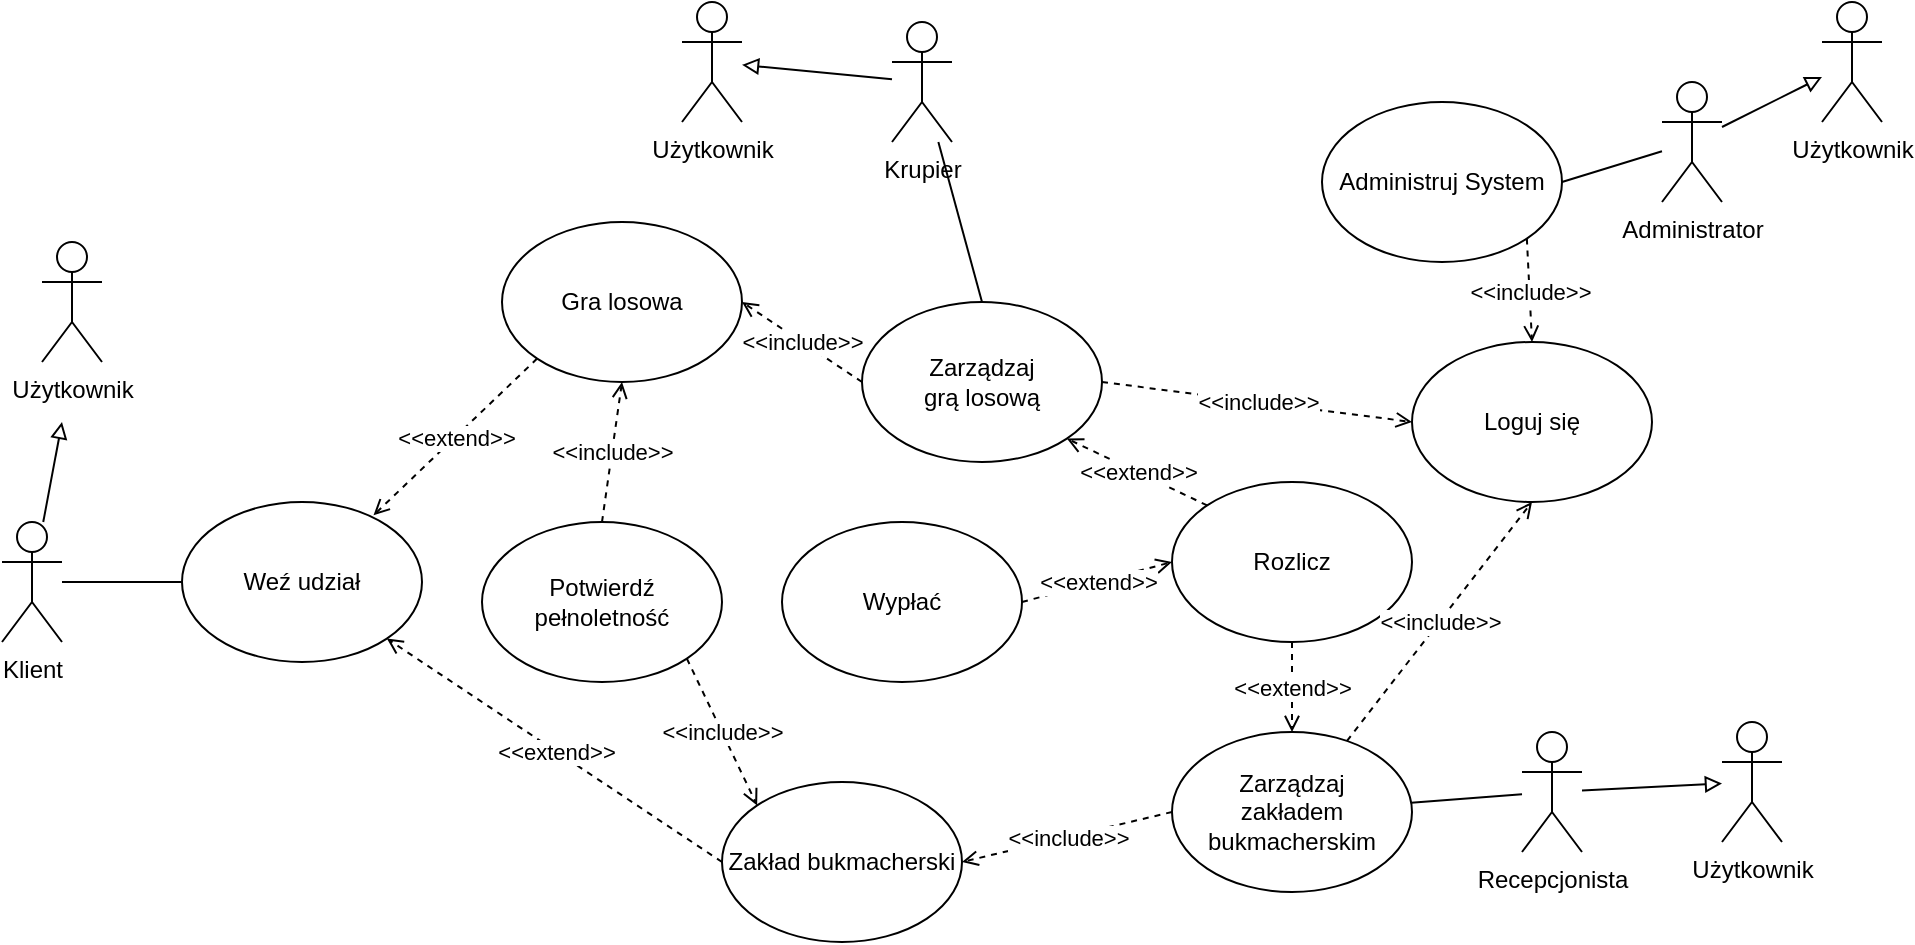 <mxfile version="26.1.1">
  <diagram name="Page-1" id="c4acf3e9-155e-7222-9cf6-157b1a14988f">
    <mxGraphModel dx="419" dy="514" grid="1" gridSize="10" guides="1" tooltips="1" connect="1" arrows="1" fold="1" page="1" pageScale="1" pageWidth="1100" pageHeight="850" background="none" math="0" shadow="0">
      <root>
        <mxCell id="0" />
        <mxCell id="1" parent="0" />
        <mxCell id="vp1Ev-h1PS9OKGyUTr1B-1" value="Klient&lt;div&gt;&lt;br&gt;&lt;/div&gt;" style="shape=umlActor;verticalLabelPosition=bottom;verticalAlign=top;html=1;outlineConnect=0;" parent="1" vertex="1">
          <mxGeometry x="90" y="450" width="30" height="60" as="geometry" />
        </mxCell>
        <mxCell id="vp1Ev-h1PS9OKGyUTr1B-5" value="&lt;div&gt;Krupier&lt;/div&gt;&lt;div&gt;&lt;br&gt;&lt;/div&gt;" style="shape=umlActor;verticalLabelPosition=bottom;verticalAlign=top;html=1;outlineConnect=0;" parent="1" vertex="1">
          <mxGeometry x="535" y="200" width="30" height="60" as="geometry" />
        </mxCell>
        <mxCell id="vp1Ev-h1PS9OKGyUTr1B-6" value="&lt;div&gt;Recepcjonista&lt;/div&gt;&lt;div&gt;&lt;br&gt;&lt;/div&gt;" style="shape=umlActor;verticalLabelPosition=bottom;verticalAlign=top;html=1;outlineConnect=0;" parent="1" vertex="1">
          <mxGeometry x="850" y="555" width="30" height="60" as="geometry" />
        </mxCell>
        <mxCell id="vp1Ev-h1PS9OKGyUTr1B-7" value="&lt;div&gt;Administrator&lt;/div&gt;&lt;div&gt;&lt;br&gt;&lt;/div&gt;" style="shape=umlActor;verticalLabelPosition=bottom;verticalAlign=top;html=1;outlineConnect=0;" parent="1" vertex="1">
          <mxGeometry x="920" y="230" width="30" height="60" as="geometry" />
        </mxCell>
        <mxCell id="vp1Ev-h1PS9OKGyUTr1B-10" value="Administruj System" style="ellipse;whiteSpace=wrap;html=1;" parent="1" vertex="1">
          <mxGeometry x="750" y="240" width="120" height="80" as="geometry" />
        </mxCell>
        <mxCell id="21yyyPcz-Bat1MeMMOh2-1" value="Weź udział" style="ellipse;whiteSpace=wrap;html=1;" vertex="1" parent="1">
          <mxGeometry x="180" y="440" width="120" height="80" as="geometry" />
        </mxCell>
        <mxCell id="21yyyPcz-Bat1MeMMOh2-2" value="Zakład bukmacherski" style="ellipse;whiteSpace=wrap;html=1;" vertex="1" parent="1">
          <mxGeometry x="450" y="580" width="120" height="80" as="geometry" />
        </mxCell>
        <mxCell id="21yyyPcz-Bat1MeMMOh2-3" value="Gra losowa" style="ellipse;whiteSpace=wrap;html=1;" vertex="1" parent="1">
          <mxGeometry x="340" y="300" width="120" height="80" as="geometry" />
        </mxCell>
        <mxCell id="21yyyPcz-Bat1MeMMOh2-6" value="" style="endArrow=open;html=1;rounded=0;entryX=0.798;entryY=0.083;entryDx=0;entryDy=0;dashed=1;endFill=0;exitX=0;exitY=1;exitDx=0;exitDy=0;entryPerimeter=0;" edge="1" parent="1" source="21yyyPcz-Bat1MeMMOh2-3" target="21yyyPcz-Bat1MeMMOh2-1">
          <mxGeometry relative="1" as="geometry">
            <mxPoint x="240" y="380" as="sourcePoint" />
            <mxPoint x="360" y="510" as="targetPoint" />
          </mxGeometry>
        </mxCell>
        <mxCell id="21yyyPcz-Bat1MeMMOh2-7" value="&amp;lt;&amp;lt;extend&amp;gt;&amp;gt;" style="edgeLabel;resizable=0;html=1;;align=center;verticalAlign=middle;" connectable="0" vertex="1" parent="21yyyPcz-Bat1MeMMOh2-6">
          <mxGeometry relative="1" as="geometry" />
        </mxCell>
        <mxCell id="21yyyPcz-Bat1MeMMOh2-10" value="" style="endArrow=open;html=1;rounded=0;exitX=0;exitY=0.5;exitDx=0;exitDy=0;jumpStyle=none;dashed=1;endFill=0;entryX=1;entryY=1;entryDx=0;entryDy=0;" edge="1" parent="1" source="21yyyPcz-Bat1MeMMOh2-2" target="21yyyPcz-Bat1MeMMOh2-1">
          <mxGeometry relative="1" as="geometry">
            <mxPoint x="446" y="679" as="sourcePoint" />
            <mxPoint x="250" y="530" as="targetPoint" />
          </mxGeometry>
        </mxCell>
        <mxCell id="21yyyPcz-Bat1MeMMOh2-11" value="&amp;lt;&amp;lt;extend&amp;gt;&amp;gt;" style="edgeLabel;resizable=0;html=1;;align=center;verticalAlign=middle;" connectable="0" vertex="1" parent="21yyyPcz-Bat1MeMMOh2-10">
          <mxGeometry relative="1" as="geometry" />
        </mxCell>
        <mxCell id="21yyyPcz-Bat1MeMMOh2-12" value="" style="endArrow=none;html=1;rounded=0;entryX=0;entryY=0.5;entryDx=0;entryDy=0;" edge="1" parent="1" source="vp1Ev-h1PS9OKGyUTr1B-1" target="21yyyPcz-Bat1MeMMOh2-1">
          <mxGeometry width="50" height="50" relative="1" as="geometry">
            <mxPoint x="280" y="670" as="sourcePoint" />
            <mxPoint x="230" y="480" as="targetPoint" />
          </mxGeometry>
        </mxCell>
        <mxCell id="21yyyPcz-Bat1MeMMOh2-15" value="Rozlicz" style="ellipse;whiteSpace=wrap;html=1;" vertex="1" parent="1">
          <mxGeometry x="675" y="430" width="120" height="80" as="geometry" />
        </mxCell>
        <mxCell id="21yyyPcz-Bat1MeMMOh2-17" value="Wypłać" style="ellipse;whiteSpace=wrap;html=1;" vertex="1" parent="1">
          <mxGeometry x="480" y="450" width="120" height="80" as="geometry" />
        </mxCell>
        <mxCell id="21yyyPcz-Bat1MeMMOh2-18" value="" style="endArrow=open;html=1;rounded=0;exitX=1;exitY=0.5;exitDx=0;exitDy=0;entryX=0;entryY=0.5;entryDx=0;entryDy=0;dashed=1;endFill=0;" edge="1" parent="1" source="21yyyPcz-Bat1MeMMOh2-17" target="21yyyPcz-Bat1MeMMOh2-15">
          <mxGeometry relative="1" as="geometry">
            <mxPoint x="716" y="790" as="sourcePoint" />
            <mxPoint x="718" y="728" as="targetPoint" />
          </mxGeometry>
        </mxCell>
        <mxCell id="21yyyPcz-Bat1MeMMOh2-19" value="&amp;lt;&amp;lt;extend&amp;gt;&amp;gt;" style="edgeLabel;resizable=0;html=1;;align=center;verticalAlign=middle;" connectable="0" vertex="1" parent="21yyyPcz-Bat1MeMMOh2-18">
          <mxGeometry relative="1" as="geometry" />
        </mxCell>
        <mxCell id="21yyyPcz-Bat1MeMMOh2-21" value="" style="endArrow=none;html=1;rounded=0;" edge="1" parent="1" source="vp1Ev-h1PS9OKGyUTr1B-6" target="21yyyPcz-Bat1MeMMOh2-28">
          <mxGeometry width="50" height="50" relative="1" as="geometry">
            <mxPoint x="750" y="580" as="sourcePoint" />
            <mxPoint x="800" y="530" as="targetPoint" />
          </mxGeometry>
        </mxCell>
        <mxCell id="21yyyPcz-Bat1MeMMOh2-24" value="" style="endArrow=open;html=1;rounded=0;entryX=1;entryY=0.5;entryDx=0;entryDy=0;endFill=0;dashed=1;exitX=0;exitY=0.5;exitDx=0;exitDy=0;" edge="1" parent="1" source="21yyyPcz-Bat1MeMMOh2-28" target="21yyyPcz-Bat1MeMMOh2-2">
          <mxGeometry relative="1" as="geometry">
            <mxPoint x="570" y="510" as="sourcePoint" />
            <mxPoint x="550" y="670" as="targetPoint" />
          </mxGeometry>
        </mxCell>
        <mxCell id="21yyyPcz-Bat1MeMMOh2-25" value="&amp;lt;&amp;lt;include&amp;gt;&amp;gt;" style="edgeLabel;resizable=0;html=1;;align=center;verticalAlign=middle;" connectable="0" vertex="1" parent="21yyyPcz-Bat1MeMMOh2-24">
          <mxGeometry relative="1" as="geometry" />
        </mxCell>
        <mxCell id="21yyyPcz-Bat1MeMMOh2-28" value="Zarządzaj&lt;div&gt;zakładem bukmacherskim&lt;/div&gt;" style="ellipse;whiteSpace=wrap;html=1;" vertex="1" parent="1">
          <mxGeometry x="675" y="555" width="120" height="80" as="geometry" />
        </mxCell>
        <mxCell id="21yyyPcz-Bat1MeMMOh2-40" value="Zarządzaj&lt;div&gt;grą losową&lt;/div&gt;" style="ellipse;whiteSpace=wrap;html=1;" vertex="1" parent="1">
          <mxGeometry x="520" y="340" width="120" height="80" as="geometry" />
        </mxCell>
        <mxCell id="21yyyPcz-Bat1MeMMOh2-41" value="" style="endArrow=open;html=1;rounded=0;entryX=1;entryY=0.5;entryDx=0;entryDy=0;endFill=0;dashed=1;exitX=0;exitY=0.5;exitDx=0;exitDy=0;" edge="1" parent="1" source="21yyyPcz-Bat1MeMMOh2-40" target="21yyyPcz-Bat1MeMMOh2-3">
          <mxGeometry relative="1" as="geometry">
            <mxPoint x="630" y="390" as="sourcePoint" />
            <mxPoint x="540" y="340" as="targetPoint" />
          </mxGeometry>
        </mxCell>
        <mxCell id="21yyyPcz-Bat1MeMMOh2-42" value="&amp;lt;&amp;lt;include&amp;gt;&amp;gt;" style="edgeLabel;resizable=0;html=1;;align=center;verticalAlign=middle;" connectable="0" vertex="1" parent="21yyyPcz-Bat1MeMMOh2-41">
          <mxGeometry relative="1" as="geometry" />
        </mxCell>
        <mxCell id="21yyyPcz-Bat1MeMMOh2-48" value="" style="endArrow=open;html=1;rounded=0;exitX=0.5;exitY=1;exitDx=0;exitDy=0;dashed=1;endFill=0;entryX=0.5;entryY=0;entryDx=0;entryDy=0;" edge="1" parent="1" source="21yyyPcz-Bat1MeMMOh2-15" target="21yyyPcz-Bat1MeMMOh2-28">
          <mxGeometry relative="1" as="geometry">
            <mxPoint x="860" y="450" as="sourcePoint" />
            <mxPoint x="710" y="410" as="targetPoint" />
          </mxGeometry>
        </mxCell>
        <mxCell id="21yyyPcz-Bat1MeMMOh2-49" value="&amp;lt;&amp;lt;extend&amp;gt;&amp;gt;" style="edgeLabel;resizable=0;html=1;;align=center;verticalAlign=middle;" connectable="0" vertex="1" parent="21yyyPcz-Bat1MeMMOh2-48">
          <mxGeometry relative="1" as="geometry" />
        </mxCell>
        <mxCell id="21yyyPcz-Bat1MeMMOh2-50" value="" style="endArrow=open;html=1;rounded=0;exitX=0;exitY=0;exitDx=0;exitDy=0;dashed=1;endFill=0;entryX=1;entryY=1;entryDx=0;entryDy=0;" edge="1" parent="1" source="21yyyPcz-Bat1MeMMOh2-15" target="21yyyPcz-Bat1MeMMOh2-40">
          <mxGeometry relative="1" as="geometry">
            <mxPoint x="818" y="438" as="sourcePoint" />
            <mxPoint x="730" y="370" as="targetPoint" />
          </mxGeometry>
        </mxCell>
        <mxCell id="21yyyPcz-Bat1MeMMOh2-51" value="&amp;lt;&amp;lt;extend&amp;gt;&amp;gt;" style="edgeLabel;resizable=0;html=1;;align=center;verticalAlign=middle;" connectable="0" vertex="1" parent="21yyyPcz-Bat1MeMMOh2-50">
          <mxGeometry relative="1" as="geometry" />
        </mxCell>
        <mxCell id="21yyyPcz-Bat1MeMMOh2-52" value="" style="endArrow=none;html=1;rounded=0;exitX=0.5;exitY=0;exitDx=0;exitDy=0;" edge="1" parent="1" source="21yyyPcz-Bat1MeMMOh2-40" target="vp1Ev-h1PS9OKGyUTr1B-5">
          <mxGeometry width="50" height="50" relative="1" as="geometry">
            <mxPoint x="660" y="420" as="sourcePoint" />
            <mxPoint x="710" y="370" as="targetPoint" />
          </mxGeometry>
        </mxCell>
        <mxCell id="21yyyPcz-Bat1MeMMOh2-53" value="Loguj się" style="ellipse;whiteSpace=wrap;html=1;" vertex="1" parent="1">
          <mxGeometry x="795" y="360" width="120" height="80" as="geometry" />
        </mxCell>
        <mxCell id="21yyyPcz-Bat1MeMMOh2-55" value="" style="endArrow=open;html=1;rounded=0;entryX=0.5;entryY=1;entryDx=0;entryDy=0;endFill=0;dashed=1;" edge="1" parent="1" source="21yyyPcz-Bat1MeMMOh2-28" target="21yyyPcz-Bat1MeMMOh2-53">
          <mxGeometry relative="1" as="geometry">
            <mxPoint x="1090" y="470" as="sourcePoint" />
            <mxPoint x="920" y="480" as="targetPoint" />
          </mxGeometry>
        </mxCell>
        <mxCell id="21yyyPcz-Bat1MeMMOh2-56" value="&amp;lt;&amp;lt;include&amp;gt;&amp;gt;" style="edgeLabel;resizable=0;html=1;;align=center;verticalAlign=middle;" connectable="0" vertex="1" parent="21yyyPcz-Bat1MeMMOh2-55">
          <mxGeometry relative="1" as="geometry" />
        </mxCell>
        <mxCell id="21yyyPcz-Bat1MeMMOh2-57" value="" style="endArrow=open;html=1;rounded=0;entryX=0;entryY=0.5;entryDx=0;entryDy=0;endFill=0;dashed=1;exitX=1;exitY=0.5;exitDx=0;exitDy=0;" edge="1" parent="1" source="21yyyPcz-Bat1MeMMOh2-40" target="21yyyPcz-Bat1MeMMOh2-53">
          <mxGeometry relative="1" as="geometry">
            <mxPoint x="1090" y="340" as="sourcePoint" />
            <mxPoint x="920" y="350" as="targetPoint" />
          </mxGeometry>
        </mxCell>
        <mxCell id="21yyyPcz-Bat1MeMMOh2-58" value="&amp;lt;&amp;lt;include&amp;gt;&amp;gt;" style="edgeLabel;resizable=0;html=1;;align=center;verticalAlign=middle;" connectable="0" vertex="1" parent="21yyyPcz-Bat1MeMMOh2-57">
          <mxGeometry relative="1" as="geometry" />
        </mxCell>
        <mxCell id="21yyyPcz-Bat1MeMMOh2-59" value="" style="endArrow=open;html=1;rounded=0;endFill=0;dashed=1;entryX=0.5;entryY=0;entryDx=0;entryDy=0;exitX=1;exitY=1;exitDx=0;exitDy=0;" edge="1" parent="1" source="vp1Ev-h1PS9OKGyUTr1B-10" target="21yyyPcz-Bat1MeMMOh2-53">
          <mxGeometry relative="1" as="geometry">
            <mxPoint x="1030" y="470" as="sourcePoint" />
            <mxPoint x="1020" y="340" as="targetPoint" />
          </mxGeometry>
        </mxCell>
        <mxCell id="21yyyPcz-Bat1MeMMOh2-60" value="&amp;lt;&amp;lt;include&amp;gt;&amp;gt;" style="edgeLabel;resizable=0;html=1;;align=center;verticalAlign=middle;" connectable="0" vertex="1" parent="21yyyPcz-Bat1MeMMOh2-59">
          <mxGeometry relative="1" as="geometry" />
        </mxCell>
        <mxCell id="21yyyPcz-Bat1MeMMOh2-62" value="" style="endArrow=none;html=1;rounded=0;exitX=1;exitY=0.5;exitDx=0;exitDy=0;" edge="1" parent="1" source="vp1Ev-h1PS9OKGyUTr1B-10" target="vp1Ev-h1PS9OKGyUTr1B-7">
          <mxGeometry width="50" height="50" relative="1" as="geometry">
            <mxPoint x="770" y="600" as="sourcePoint" />
            <mxPoint x="820" y="550" as="targetPoint" />
          </mxGeometry>
        </mxCell>
        <mxCell id="21yyyPcz-Bat1MeMMOh2-63" value="Potwierdź&lt;div&gt;pełnoletność&lt;/div&gt;" style="ellipse;whiteSpace=wrap;html=1;" vertex="1" parent="1">
          <mxGeometry x="330" y="450" width="120" height="80" as="geometry" />
        </mxCell>
        <mxCell id="21yyyPcz-Bat1MeMMOh2-64" value="" style="endArrow=open;html=1;rounded=0;endFill=0;dashed=1;exitX=0.5;exitY=0;exitDx=0;exitDy=0;entryX=0.5;entryY=1;entryDx=0;entryDy=0;" edge="1" parent="1" source="21yyyPcz-Bat1MeMMOh2-63" target="21yyyPcz-Bat1MeMMOh2-3">
          <mxGeometry relative="1" as="geometry">
            <mxPoint x="680" y="600" as="sourcePoint" />
            <mxPoint x="160" y="580" as="targetPoint" />
          </mxGeometry>
        </mxCell>
        <mxCell id="21yyyPcz-Bat1MeMMOh2-65" value="&amp;lt;&amp;lt;include&amp;gt;&amp;gt;" style="edgeLabel;resizable=0;html=1;;align=center;verticalAlign=middle;" connectable="0" vertex="1" parent="21yyyPcz-Bat1MeMMOh2-64">
          <mxGeometry relative="1" as="geometry" />
        </mxCell>
        <mxCell id="21yyyPcz-Bat1MeMMOh2-68" value="" style="endArrow=open;html=1;rounded=0;endFill=0;dashed=1;exitX=1;exitY=1;exitDx=0;exitDy=0;entryX=0;entryY=0;entryDx=0;entryDy=0;" edge="1" parent="1" source="21yyyPcz-Bat1MeMMOh2-63" target="21yyyPcz-Bat1MeMMOh2-2">
          <mxGeometry relative="1" as="geometry">
            <mxPoint x="270" y="710" as="sourcePoint" />
            <mxPoint x="260" y="650" as="targetPoint" />
          </mxGeometry>
        </mxCell>
        <mxCell id="21yyyPcz-Bat1MeMMOh2-69" value="&amp;lt;&amp;lt;include&amp;gt;&amp;gt;" style="edgeLabel;resizable=0;html=1;;align=center;verticalAlign=middle;" connectable="0" vertex="1" parent="21yyyPcz-Bat1MeMMOh2-68">
          <mxGeometry relative="1" as="geometry" />
        </mxCell>
        <mxCell id="21yyyPcz-Bat1MeMMOh2-72" value="&lt;div&gt;Użytkownik&lt;/div&gt;&lt;div&gt;&lt;br&gt;&lt;/div&gt;" style="shape=umlActor;verticalLabelPosition=bottom;verticalAlign=top;html=1;outlineConnect=0;" vertex="1" parent="1">
          <mxGeometry x="1000" y="190" width="30" height="60" as="geometry" />
        </mxCell>
        <mxCell id="21yyyPcz-Bat1MeMMOh2-73" value="&lt;div&gt;Użytkownik&lt;/div&gt;&lt;div&gt;&lt;br&gt;&lt;/div&gt;" style="shape=umlActor;verticalLabelPosition=bottom;verticalAlign=top;html=1;outlineConnect=0;" vertex="1" parent="1">
          <mxGeometry x="430" y="190" width="30" height="60" as="geometry" />
        </mxCell>
        <mxCell id="21yyyPcz-Bat1MeMMOh2-74" value="" style="endArrow=block;html=1;rounded=0;endFill=0;" edge="1" parent="1" source="vp1Ev-h1PS9OKGyUTr1B-5" target="21yyyPcz-Bat1MeMMOh2-73">
          <mxGeometry width="50" height="50" relative="1" as="geometry">
            <mxPoint x="490" y="390" as="sourcePoint" />
            <mxPoint x="540" y="340" as="targetPoint" />
          </mxGeometry>
        </mxCell>
        <mxCell id="21yyyPcz-Bat1MeMMOh2-75" value="" style="endArrow=block;html=1;rounded=0;endFill=0;" edge="1" parent="1" source="vp1Ev-h1PS9OKGyUTr1B-7" target="21yyyPcz-Bat1MeMMOh2-72">
          <mxGeometry width="50" height="50" relative="1" as="geometry">
            <mxPoint x="540" y="239" as="sourcePoint" />
            <mxPoint x="470" y="232" as="targetPoint" />
          </mxGeometry>
        </mxCell>
        <mxCell id="21yyyPcz-Bat1MeMMOh2-76" value="&lt;div&gt;Użytkownik&lt;/div&gt;&lt;div&gt;&lt;br&gt;&lt;/div&gt;" style="shape=umlActor;verticalLabelPosition=bottom;verticalAlign=top;html=1;outlineConnect=0;" vertex="1" parent="1">
          <mxGeometry x="950" y="550" width="30" height="60" as="geometry" />
        </mxCell>
        <mxCell id="21yyyPcz-Bat1MeMMOh2-77" value="" style="endArrow=block;html=1;rounded=0;endFill=0;" edge="1" parent="1" target="21yyyPcz-Bat1MeMMOh2-76" source="vp1Ev-h1PS9OKGyUTr1B-6">
          <mxGeometry width="50" height="50" relative="1" as="geometry">
            <mxPoint x="945" y="680" as="sourcePoint" />
            <mxPoint x="870" y="680" as="targetPoint" />
          </mxGeometry>
        </mxCell>
        <mxCell id="21yyyPcz-Bat1MeMMOh2-78" value="&lt;div&gt;Użytkownik&lt;/div&gt;&lt;div&gt;&lt;br&gt;&lt;/div&gt;" style="shape=umlActor;verticalLabelPosition=bottom;verticalAlign=top;html=1;outlineConnect=0;" vertex="1" parent="1">
          <mxGeometry x="110" y="310" width="30" height="60" as="geometry" />
        </mxCell>
        <mxCell id="21yyyPcz-Bat1MeMMOh2-79" value="" style="endArrow=block;html=1;rounded=0;endFill=0;" edge="1" parent="1" source="vp1Ev-h1PS9OKGyUTr1B-1">
          <mxGeometry width="50" height="50" relative="1" as="geometry">
            <mxPoint x="220" y="638" as="sourcePoint" />
            <mxPoint x="120" y="400" as="targetPoint" />
          </mxGeometry>
        </mxCell>
      </root>
    </mxGraphModel>
  </diagram>
</mxfile>
